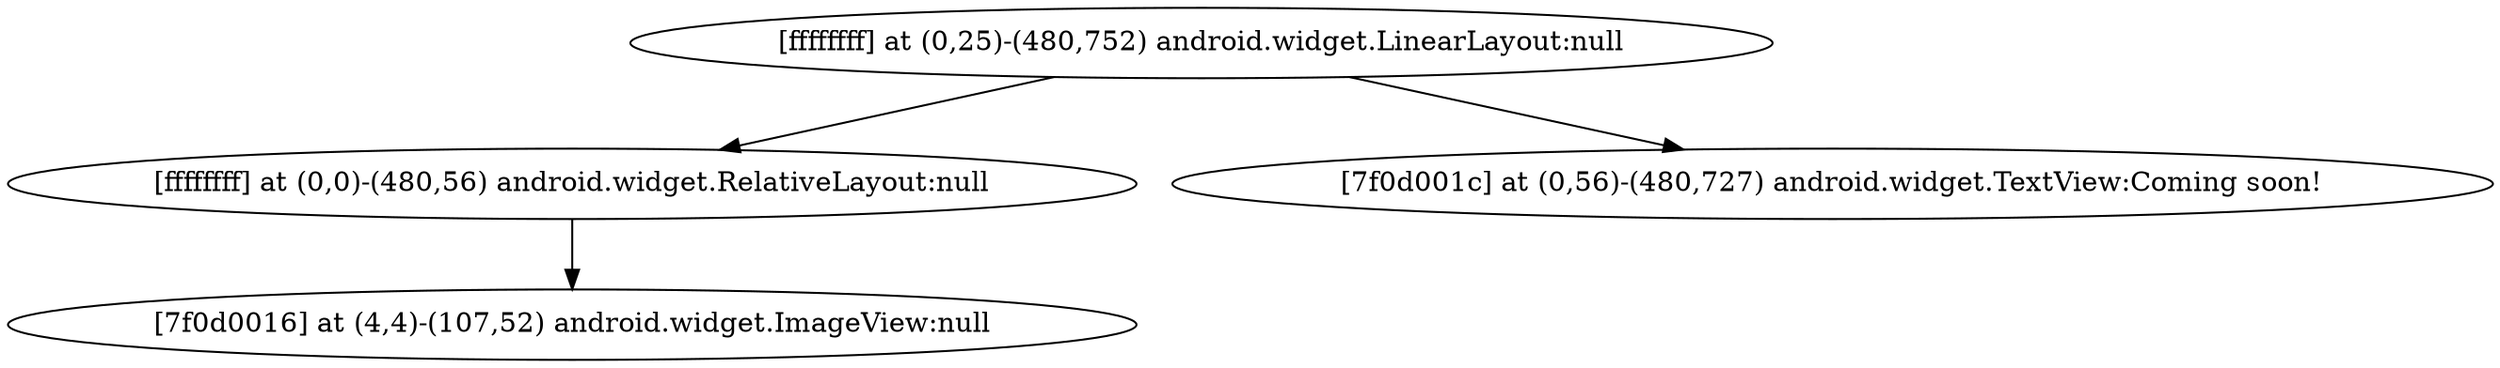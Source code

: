 strict digraph G {
  1 [ label="[ffffffff] at (0,25)-(480,752) android.widget.LinearLayout:null" ];
  2 [ label="[ffffffff] at (0,0)-(480,56) android.widget.RelativeLayout:null" ];
  3 [ label="[7f0d0016] at (4,4)-(107,52) android.widget.ImageView:null" ];
  4 [ label="[7f0d001c] at (0,56)-(480,727) android.widget.TextView:Coming soon!" ];
  1 -> 2;
  2 -> 3;
  1 -> 4;
}
